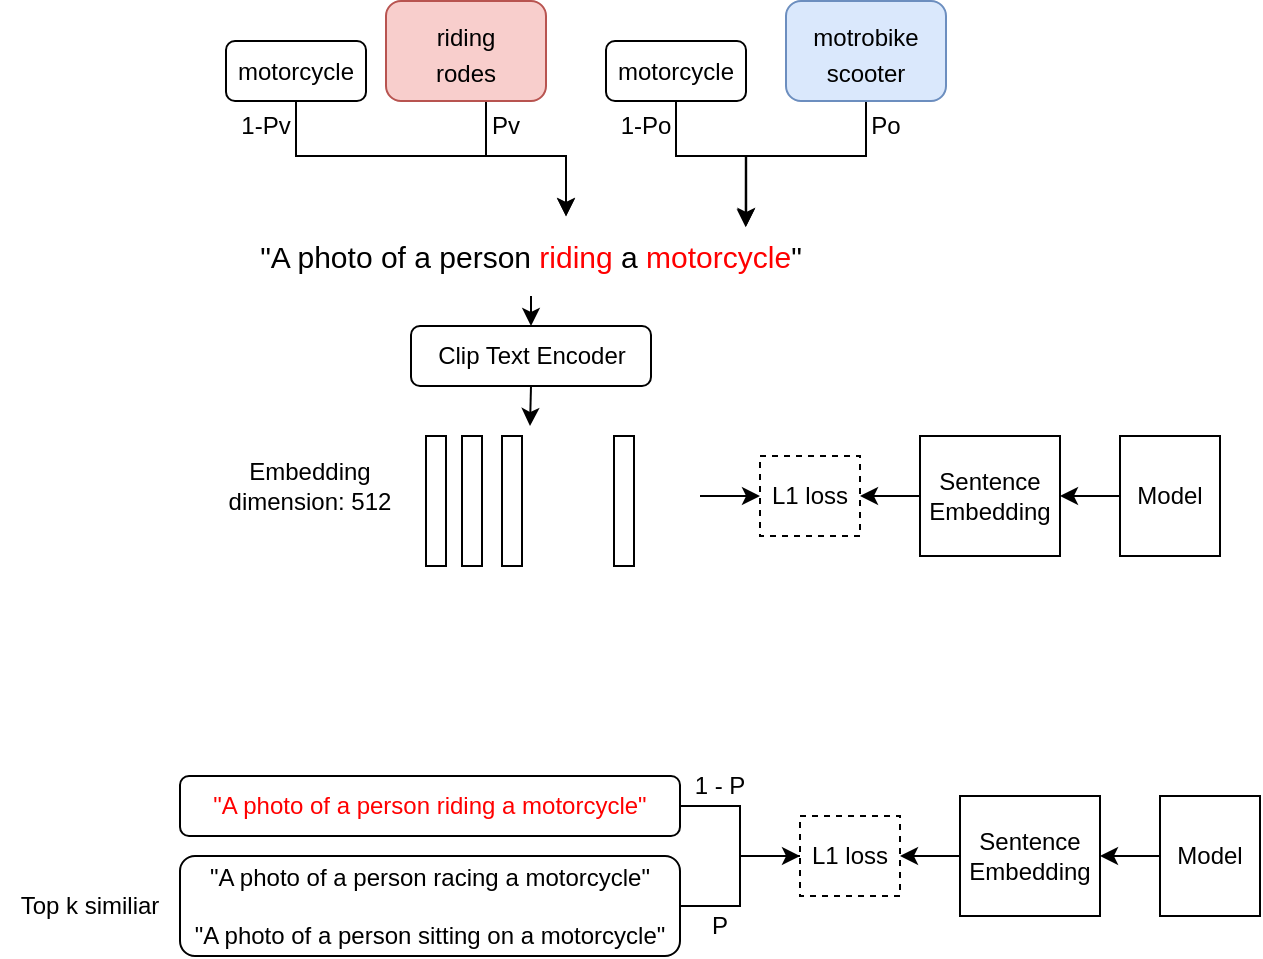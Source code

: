 <mxfile version="20.8.16" type="device"><diagram id="bbFQ5gS6RwIAt9V_cCtv" name="Page-1"><mxGraphModel dx="786" dy="447" grid="1" gridSize="10" guides="1" tooltips="1" connect="1" arrows="1" fold="1" page="1" pageScale="1" pageWidth="827" pageHeight="1169" math="0" shadow="0"><root><mxCell id="0"/><mxCell id="1" parent="0"/><mxCell id="mJXlPB4e41ZZ7cCp7uXW-42" value="" style="edgeStyle=orthogonalEdgeStyle;rounded=0;orthogonalLoop=1;jettySize=auto;html=1;fontSize=12;fontColor=#000000;" edge="1" parent="1" source="mJXlPB4e41ZZ7cCp7uXW-39" target="iXg9ri5cLra63cM5R9bK-8"><mxGeometry relative="1" as="geometry"><Array as="points"><mxPoint x="363" y="185"/><mxPoint x="403" y="185"/></Array></mxGeometry></mxCell><mxCell id="iXg9ri5cLra63cM5R9bK-39" value="P" style="text;html=1;strokeColor=none;fillColor=none;align=center;verticalAlign=middle;whiteSpace=wrap;rounded=0;dashed=1;fontColor=#000000;" parent="1" vertex="1"><mxGeometry x="450" y="555" width="60" height="30" as="geometry"/></mxCell><mxCell id="iXg9ri5cLra63cM5R9bK-6" value="" style="group" parent="1" vertex="1" connectable="0"><mxGeometry x="210" y="535" width="250" height="50" as="geometry"/></mxCell><mxCell id="iXg9ri5cLra63cM5R9bK-2" value="&quot;A photo of a person racing a motorcycle&quot;&lt;br&gt;&lt;br&gt;&quot;A photo of a person sitting on a motorcycle&quot;" style="rounded=1;whiteSpace=wrap;html=1;" parent="iXg9ri5cLra63cM5R9bK-6" vertex="1"><mxGeometry width="250.0" height="50" as="geometry"/></mxCell><mxCell id="iXg9ri5cLra63cM5R9bK-4" value="" style="shape=image;html=1;verticalAlign=top;verticalLabelPosition=bottom;labelBackgroundColor=#ffffff;imageAspect=0;aspect=fixed;image=https://cdn4.iconfinder.com/data/icons/essential-app-1/16/dot-more-menu-hide-128.png;rotation=90;" parent="iXg9ri5cLra63cM5R9bK-6" vertex="1"><mxGeometry x="120.558" y="21.562" width="5.547" height="5.547" as="geometry"/></mxCell><mxCell id="iXg9ri5cLra63cM5R9bK-20" style="edgeStyle=orthogonalEdgeStyle;rounded=0;orthogonalLoop=1;jettySize=auto;html=1;exitX=0.5;exitY=1;exitDx=0;exitDy=0;fontColor=#000000;" parent="1" source="iXg9ri5cLra63cM5R9bK-7" edge="1"><mxGeometry relative="1" as="geometry"><mxPoint x="385" y="320" as="targetPoint"/></mxGeometry></mxCell><mxCell id="iXg9ri5cLra63cM5R9bK-7" value="&lt;font color=&quot;#000000&quot;&gt;Clip Text Encoder&lt;/font&gt;" style="rounded=1;whiteSpace=wrap;html=1;fontColor=#FF0000;" parent="1" vertex="1"><mxGeometry x="325.5" y="270" width="120" height="30" as="geometry"/></mxCell><mxCell id="mJXlPB4e41ZZ7cCp7uXW-56" style="edgeStyle=orthogonalEdgeStyle;rounded=0;orthogonalLoop=1;jettySize=auto;html=1;exitX=0.5;exitY=1;exitDx=0;exitDy=0;entryX=0.5;entryY=0;entryDx=0;entryDy=0;fontSize=12;fontColor=#000000;" edge="1" parent="1" source="iXg9ri5cLra63cM5R9bK-8" target="iXg9ri5cLra63cM5R9bK-7"><mxGeometry relative="1" as="geometry"/></mxCell><mxCell id="iXg9ri5cLra63cM5R9bK-8" value="&lt;font style=&quot;font-size: 15px;&quot;&gt;&quot;A photo of a person &lt;font style=&quot;font-size: 15px;&quot; color=&quot;#ff0000&quot;&gt;riding &lt;/font&gt;a &lt;font style=&quot;font-size: 15px;&quot; color=&quot;#ff0000&quot;&gt;motorcycle&lt;/font&gt;&quot;&lt;/font&gt;" style="text;html=1;align=center;verticalAlign=middle;whiteSpace=wrap;rounded=0;" parent="1" vertex="1"><mxGeometry x="248" y="215" width="275" height="40" as="geometry"/></mxCell><mxCell id="iXg9ri5cLra63cM5R9bK-17" value="" style="group" parent="1" vertex="1" connectable="0"><mxGeometry x="333" y="325" width="104" height="65" as="geometry"/></mxCell><mxCell id="iXg9ri5cLra63cM5R9bK-9" value="" style="rounded=0;whiteSpace=wrap;html=1;fontColor=#000000;rotation=-90;" parent="iXg9ri5cLra63cM5R9bK-17" vertex="1"><mxGeometry x="-27.5" y="27.5" width="65" height="10" as="geometry"/></mxCell><mxCell id="iXg9ri5cLra63cM5R9bK-12" value="" style="rounded=0;whiteSpace=wrap;html=1;fontColor=#000000;rotation=-90;" parent="iXg9ri5cLra63cM5R9bK-17" vertex="1"><mxGeometry x="-9.5" y="27.5" width="65" height="10" as="geometry"/></mxCell><mxCell id="iXg9ri5cLra63cM5R9bK-13" value="" style="rounded=0;whiteSpace=wrap;html=1;fontColor=#000000;rotation=-90;" parent="iXg9ri5cLra63cM5R9bK-17" vertex="1"><mxGeometry x="10.5" y="27.5" width="65" height="10" as="geometry"/></mxCell><mxCell id="iXg9ri5cLra63cM5R9bK-15" value="" style="shape=image;html=1;verticalAlign=top;verticalLabelPosition=bottom;labelBackgroundColor=#ffffff;imageAspect=0;aspect=fixed;image=https://cdn4.iconfinder.com/data/icons/essential-app-1/16/dot-more-menu-hide-128.png;rotation=0;" parent="iXg9ri5cLra63cM5R9bK-17" vertex="1"><mxGeometry x="66.496" y="24.36" width="13.136" height="13.136" as="geometry"/></mxCell><mxCell id="iXg9ri5cLra63cM5R9bK-16" value="" style="rounded=0;whiteSpace=wrap;html=1;fontColor=#000000;rotation=-90;" parent="iXg9ri5cLra63cM5R9bK-17" vertex="1"><mxGeometry x="66.5" y="27.5" width="65" height="10" as="geometry"/></mxCell><mxCell id="iXg9ri5cLra63cM5R9bK-26" value="Top k similiar" style="text;html=1;strokeColor=none;fillColor=none;align=center;verticalAlign=middle;whiteSpace=wrap;rounded=0;fontColor=#000000;" parent="1" vertex="1"><mxGeometry x="120" y="545" width="90" height="30" as="geometry"/></mxCell><mxCell id="iXg9ri5cLra63cM5R9bK-33" style="edgeStyle=orthogonalEdgeStyle;rounded=0;orthogonalLoop=1;jettySize=auto;html=1;exitX=1;exitY=0.5;exitDx=0;exitDy=0;entryX=0;entryY=0.5;entryDx=0;entryDy=0;fontColor=#000000;" parent="1" source="iXg9ri5cLra63cM5R9bK-29" target="iXg9ri5cLra63cM5R9bK-32" edge="1"><mxGeometry relative="1" as="geometry"><Array as="points"><mxPoint x="490" y="510"/><mxPoint x="490" y="535"/></Array></mxGeometry></mxCell><mxCell id="iXg9ri5cLra63cM5R9bK-29" value="&lt;span style=&quot;color: rgb(255, 0, 0);&quot;&gt;&quot;A photo of a person riding a motorcycle&quot;&lt;/span&gt;" style="rounded=1;whiteSpace=wrap;html=1;fontColor=#000000;" parent="1" vertex="1"><mxGeometry x="210" y="495" width="250" height="30" as="geometry"/></mxCell><mxCell id="iXg9ri5cLra63cM5R9bK-35" style="edgeStyle=orthogonalEdgeStyle;rounded=0;orthogonalLoop=1;jettySize=auto;html=1;exitX=0;exitY=0.5;exitDx=0;exitDy=0;entryX=1;entryY=0.5;entryDx=0;entryDy=0;fontColor=#000000;" parent="1" source="iXg9ri5cLra63cM5R9bK-31" target="iXg9ri5cLra63cM5R9bK-32" edge="1"><mxGeometry relative="1" as="geometry"/></mxCell><mxCell id="iXg9ri5cLra63cM5R9bK-31" value="Sentence Embedding" style="rounded=0;whiteSpace=wrap;html=1;fontColor=#000000;" parent="1" vertex="1"><mxGeometry x="600" y="505" width="70" height="60" as="geometry"/></mxCell><mxCell id="iXg9ri5cLra63cM5R9bK-36" value="1 - P" style="text;html=1;strokeColor=none;fillColor=none;align=center;verticalAlign=middle;whiteSpace=wrap;rounded=0;dashed=1;fontColor=#000000;" parent="1" vertex="1"><mxGeometry x="450" y="485" width="60" height="30" as="geometry"/></mxCell><mxCell id="iXg9ri5cLra63cM5R9bK-41" value="" style="edgeStyle=orthogonalEdgeStyle;rounded=0;orthogonalLoop=1;jettySize=auto;html=1;fontColor=#000000;" parent="1" source="iXg9ri5cLra63cM5R9bK-40" target="iXg9ri5cLra63cM5R9bK-31" edge="1"><mxGeometry relative="1" as="geometry"/></mxCell><mxCell id="iXg9ri5cLra63cM5R9bK-40" value="Model" style="rounded=0;whiteSpace=wrap;html=1;fontColor=#000000;" parent="1" vertex="1"><mxGeometry x="700" y="505" width="50" height="60" as="geometry"/></mxCell><mxCell id="iXg9ri5cLra63cM5R9bK-42" value="" style="edgeStyle=orthogonalEdgeStyle;rounded=0;orthogonalLoop=1;jettySize=auto;html=1;exitX=1;exitY=0.5;exitDx=0;exitDy=0;fontColor=#000000;endArrow=none;" parent="1" source="iXg9ri5cLra63cM5R9bK-2" target="iXg9ri5cLra63cM5R9bK-32" edge="1"><mxGeometry relative="1" as="geometry"><mxPoint x="560" y="535" as="targetPoint"/><mxPoint x="460" y="560" as="sourcePoint"/><Array as="points"/></mxGeometry></mxCell><mxCell id="iXg9ri5cLra63cM5R9bK-32" value="L1 loss" style="rounded=0;whiteSpace=wrap;html=1;fontColor=#000000;dashed=1;" parent="1" vertex="1"><mxGeometry x="520" y="515" width="50" height="40" as="geometry"/></mxCell><mxCell id="iXg9ri5cLra63cM5R9bK-43" value="Embedding&lt;br&gt;dimension: 512" style="text;html=1;strokeColor=none;fillColor=none;align=center;verticalAlign=middle;whiteSpace=wrap;rounded=0;fontColor=#000000;" parent="1" vertex="1"><mxGeometry x="230" y="335" width="90" height="30" as="geometry"/></mxCell><mxCell id="mJXlPB4e41ZZ7cCp7uXW-11" style="edgeStyle=orthogonalEdgeStyle;rounded=0;orthogonalLoop=1;jettySize=auto;html=1;entryX=0.855;entryY=0;entryDx=0;entryDy=0;entryPerimeter=0;fontSize=12;fontColor=#000000;" edge="1" parent="1" source="mJXlPB4e41ZZ7cCp7uXW-10"><mxGeometry relative="1" as="geometry"><mxPoint x="493.125" y="220" as="targetPoint"/><Array as="points"><mxPoint x="458" y="185"/><mxPoint x="493" y="185"/></Array></mxGeometry></mxCell><mxCell id="mJXlPB4e41ZZ7cCp7uXW-10" value="motorcycle" style="rounded=1;whiteSpace=wrap;html=1;fontSize=12;fontColor=#000000;" vertex="1" parent="1"><mxGeometry x="423" y="127.5" width="70" height="30" as="geometry"/></mxCell><mxCell id="mJXlPB4e41ZZ7cCp7uXW-12" style="edgeStyle=orthogonalEdgeStyle;rounded=0;orthogonalLoop=1;jettySize=auto;html=1;entryX=0.854;entryY=0.015;entryDx=0;entryDy=0;entryPerimeter=0;fontSize=12;fontColor=#000000;" edge="1" parent="1" source="mJXlPB4e41ZZ7cCp7uXW-4"><mxGeometry relative="1" as="geometry"><mxPoint x="492.85" y="220.6" as="targetPoint"/><Array as="points"><mxPoint x="553" y="185"/><mxPoint x="493" y="185"/></Array></mxGeometry></mxCell><mxCell id="mJXlPB4e41ZZ7cCp7uXW-4" value="&lt;font style=&quot;font-size: 12px;&quot;&gt;motrobike&lt;br&gt;scooter&lt;/font&gt;" style="rounded=1;whiteSpace=wrap;html=1;fontSize=15;fillColor=#dae8fc;strokeColor=#6c8ebf;" vertex="1" parent="1"><mxGeometry x="513" y="107.5" width="80" height="50" as="geometry"/></mxCell><mxCell id="mJXlPB4e41ZZ7cCp7uXW-48" value="" style="edgeStyle=orthogonalEdgeStyle;rounded=0;orthogonalLoop=1;jettySize=auto;html=1;fontSize=12;fontColor=#000000;" edge="1" parent="1" source="mJXlPB4e41ZZ7cCp7uXW-32" target="mJXlPB4e41ZZ7cCp7uXW-34"><mxGeometry relative="1" as="geometry"/></mxCell><mxCell id="mJXlPB4e41ZZ7cCp7uXW-32" value="Sentence Embedding" style="rounded=0;whiteSpace=wrap;html=1;fontColor=#000000;" vertex="1" parent="1"><mxGeometry x="580" y="325" width="70" height="60" as="geometry"/></mxCell><mxCell id="mJXlPB4e41ZZ7cCp7uXW-49" value="" style="edgeStyle=orthogonalEdgeStyle;rounded=0;orthogonalLoop=1;jettySize=auto;html=1;fontSize=12;fontColor=#000000;" edge="1" parent="1" source="mJXlPB4e41ZZ7cCp7uXW-33" target="mJXlPB4e41ZZ7cCp7uXW-32"><mxGeometry relative="1" as="geometry"/></mxCell><mxCell id="mJXlPB4e41ZZ7cCp7uXW-33" value="Model" style="rounded=0;whiteSpace=wrap;html=1;fontColor=#000000;" vertex="1" parent="1"><mxGeometry x="680" y="325" width="50" height="60" as="geometry"/></mxCell><mxCell id="mJXlPB4e41ZZ7cCp7uXW-34" value="L1 loss" style="rounded=0;whiteSpace=wrap;html=1;fontColor=#000000;dashed=1;" vertex="1" parent="1"><mxGeometry x="500" y="335" width="50" height="40" as="geometry"/></mxCell><mxCell id="mJXlPB4e41ZZ7cCp7uXW-39" value="&lt;span style=&quot;font-size: 12px;&quot;&gt;riding &lt;br&gt;rodes&lt;/span&gt;" style="rounded=1;whiteSpace=wrap;html=1;fontSize=15;fillColor=#f8cecc;strokeColor=#b85450;" vertex="1" parent="1"><mxGeometry x="313" y="107.5" width="80" height="50" as="geometry"/></mxCell><mxCell id="mJXlPB4e41ZZ7cCp7uXW-44" value="1-Pv" style="text;html=1;strokeColor=none;fillColor=none;align=center;verticalAlign=middle;whiteSpace=wrap;rounded=0;fontSize=12;fontColor=#000000;" vertex="1" parent="1"><mxGeometry x="223" y="155" width="60" height="30" as="geometry"/></mxCell><mxCell id="mJXlPB4e41ZZ7cCp7uXW-45" value="Pv" style="text;html=1;strokeColor=none;fillColor=none;align=center;verticalAlign=middle;whiteSpace=wrap;rounded=0;fontSize=12;fontColor=#000000;" vertex="1" parent="1"><mxGeometry x="343" y="155" width="60" height="30" as="geometry"/></mxCell><mxCell id="mJXlPB4e41ZZ7cCp7uXW-46" value="1-Po" style="text;html=1;strokeColor=none;fillColor=none;align=center;verticalAlign=middle;whiteSpace=wrap;rounded=0;fontSize=12;fontColor=#000000;" vertex="1" parent="1"><mxGeometry x="413" y="155" width="60" height="30" as="geometry"/></mxCell><mxCell id="mJXlPB4e41ZZ7cCp7uXW-47" value="Po" style="text;html=1;strokeColor=none;fillColor=none;align=center;verticalAlign=middle;whiteSpace=wrap;rounded=0;fontSize=12;fontColor=#000000;" vertex="1" parent="1"><mxGeometry x="533" y="155" width="60" height="30" as="geometry"/></mxCell><mxCell id="mJXlPB4e41ZZ7cCp7uXW-51" value="" style="endArrow=classic;html=1;rounded=0;fontSize=12;fontColor=#000000;entryX=0;entryY=0.5;entryDx=0;entryDy=0;" edge="1" parent="1" target="mJXlPB4e41ZZ7cCp7uXW-34"><mxGeometry width="50" height="50" relative="1" as="geometry"><mxPoint x="470" y="355" as="sourcePoint"/><mxPoint x="460" y="400" as="targetPoint"/></mxGeometry></mxCell><mxCell id="mJXlPB4e41ZZ7cCp7uXW-55" style="edgeStyle=orthogonalEdgeStyle;rounded=0;orthogonalLoop=1;jettySize=auto;html=1;exitX=0.5;exitY=1;exitDx=0;exitDy=0;entryX=0.561;entryY=0.004;entryDx=0;entryDy=0;entryPerimeter=0;fontSize=12;fontColor=#000000;" edge="1" parent="1" source="mJXlPB4e41ZZ7cCp7uXW-54" target="iXg9ri5cLra63cM5R9bK-8"><mxGeometry relative="1" as="geometry"><Array as="points"><mxPoint x="268" y="185"/><mxPoint x="403" y="185"/><mxPoint x="403" y="215"/></Array></mxGeometry></mxCell><mxCell id="mJXlPB4e41ZZ7cCp7uXW-54" value="motorcycle" style="rounded=1;whiteSpace=wrap;html=1;fontSize=12;fontColor=#000000;" vertex="1" parent="1"><mxGeometry x="233" y="127.5" width="70" height="30" as="geometry"/></mxCell></root></mxGraphModel></diagram></mxfile>